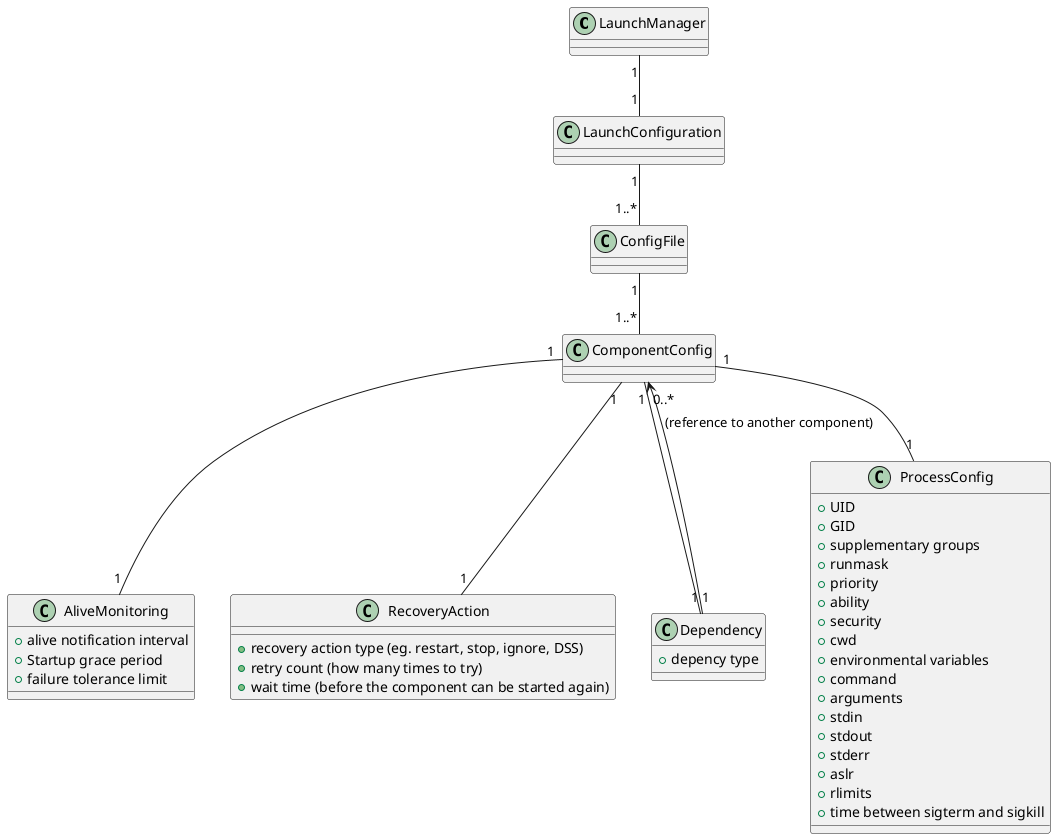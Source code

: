 @startuml

class LaunchManager
{

}

class LaunchConfiguration
{
  
}

LaunchManager "1" -- "1" LaunchConfiguration


class ConfigFile
{

}

LaunchConfiguration "1" -- "1..*" ConfigFile



class ComponentConfig {

}

ConfigFile "1" -- "1..*" ComponentConfig

class AliveMonitoring {
  + alive notification interval
  + Startup grace period
  + failure tolerance limit
}


class RecoveryAction {
   + recovery action type (eg. restart, stop, ignore, DSS)
   + retry count (how many times to try)
   + wait time (before the component can be started again)
}


class Dependency {
  + depency type
}

class ProcessConfig {
+ UID 
+ GID 
+ supplementary groups 
+ runmask 
+ priority 
+ ability
+ security
+ cwd 
+ environmental variables 
+ command
+ arguments 
+ stdin 
+ stdout 
+ stderr 
+ aslr 
+ rlimits
+ time between sigterm and sigkill
}

ComponentConfig "1" -- "1" Dependency
ComponentConfig "1" -- "1" ProcessConfig
ComponentConfig "1" -- "1" AliveMonitoring
ComponentConfig "1" -- "1" RecoveryAction

Dependency "1" --> "0..*" ComponentConfig: (reference to another component)

@enduml